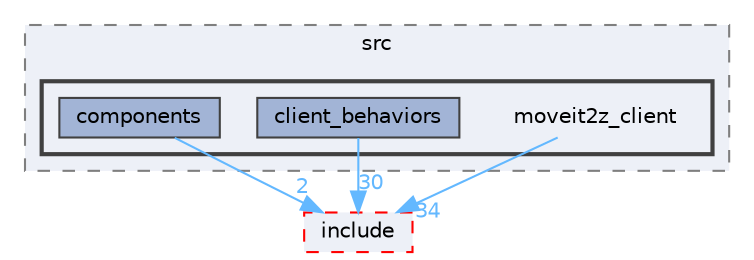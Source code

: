 digraph "smacc2_client_library/moveit2z_client/src/moveit2z_client"
{
 // LATEX_PDF_SIZE
  bgcolor="transparent";
  edge [fontname=Helvetica,fontsize=10,labelfontname=Helvetica,labelfontsize=10];
  node [fontname=Helvetica,fontsize=10,shape=box,height=0.2,width=0.4];
  compound=true
  subgraph clusterdir_649f158068acea9e91bfe482f9fcfe47 {
    graph [ bgcolor="#edf0f7", pencolor="grey50", label="src", fontname=Helvetica,fontsize=10 style="filled,dashed", URL="dir_649f158068acea9e91bfe482f9fcfe47.html",tooltip=""]
  subgraph clusterdir_42e1d0c89e89a86871e44ca0a8e5f8f4 {
    graph [ bgcolor="#edf0f7", pencolor="grey25", label="", fontname=Helvetica,fontsize=10 style="filled,bold", URL="dir_42e1d0c89e89a86871e44ca0a8e5f8f4.html",tooltip=""]
    dir_42e1d0c89e89a86871e44ca0a8e5f8f4 [shape=plaintext, label="moveit2z_client"];
  dir_634e409441f1e2abc2a25201c8b59b6f [label="client_behaviors", fillcolor="#a2b4d6", color="grey25", style="filled", URL="dir_634e409441f1e2abc2a25201c8b59b6f.html",tooltip=""];
  dir_583f83809cf2d10d1fd9350586039541 [label="components", fillcolor="#a2b4d6", color="grey25", style="filled", URL="dir_583f83809cf2d10d1fd9350586039541.html",tooltip=""];
  }
  }
  dir_60829613eb78c367bb39cf6bccb6afeb [label="include", fillcolor="#edf0f7", color="red", style="filled,dashed", URL="dir_60829613eb78c367bb39cf6bccb6afeb.html",tooltip=""];
  dir_42e1d0c89e89a86871e44ca0a8e5f8f4->dir_60829613eb78c367bb39cf6bccb6afeb [headlabel="34", labeldistance=1.5 headhref="dir_000077_000049.html" color="steelblue1" fontcolor="steelblue1"];
  dir_634e409441f1e2abc2a25201c8b59b6f->dir_60829613eb78c367bb39cf6bccb6afeb [headlabel="30", labeldistance=1.5 headhref="dir_000017_000049.html" color="steelblue1" fontcolor="steelblue1"];
  dir_583f83809cf2d10d1fd9350586039541->dir_60829613eb78c367bb39cf6bccb6afeb [headlabel="2", labeldistance=1.5 headhref="dir_000025_000049.html" color="steelblue1" fontcolor="steelblue1"];
}
